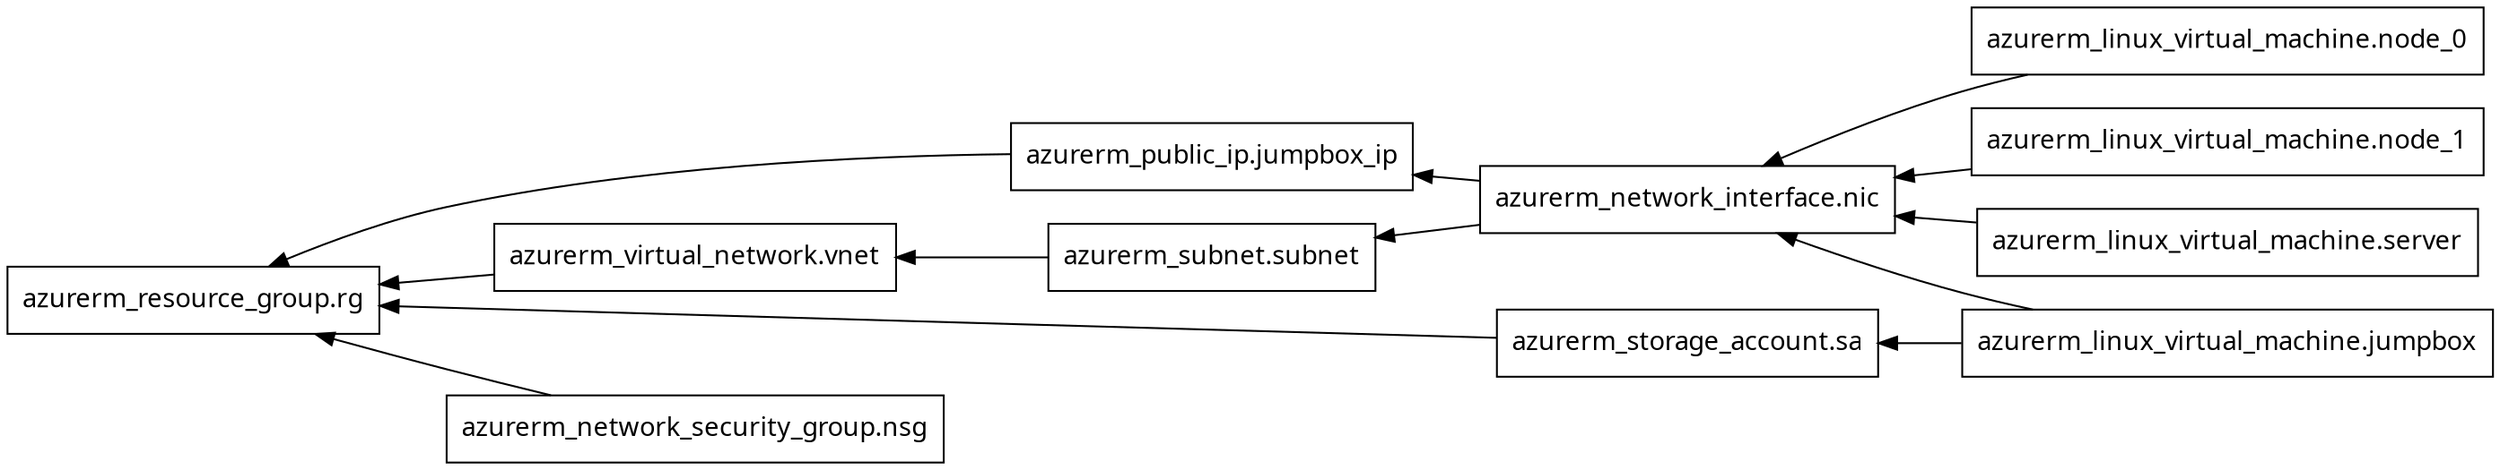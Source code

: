 digraph G {
  rankdir = "RL";
  node [shape = rect, fontname = "sans-serif"];
  "azurerm_linux_virtual_machine.jumpbox" [label="azurerm_linux_virtual_machine.jumpbox"];
  "azurerm_linux_virtual_machine.node_0" [label="azurerm_linux_virtual_machine.node_0"];
  "azurerm_linux_virtual_machine.node_1" [label="azurerm_linux_virtual_machine.node_1"];
  "azurerm_linux_virtual_machine.server" [label="azurerm_linux_virtual_machine.server"];
  "azurerm_network_interface.nic" [label="azurerm_network_interface.nic"];
  "azurerm_network_security_group.nsg" [label="azurerm_network_security_group.nsg"];
  "azurerm_public_ip.jumpbox_ip" [label="azurerm_public_ip.jumpbox_ip"];
  "azurerm_resource_group.rg" [label="azurerm_resource_group.rg"];
  "azurerm_storage_account.sa" [label="azurerm_storage_account.sa"];
  "azurerm_subnet.subnet" [label="azurerm_subnet.subnet"];
  "azurerm_virtual_network.vnet" [label="azurerm_virtual_network.vnet"];
  "azurerm_linux_virtual_machine.jumpbox" -> "azurerm_network_interface.nic";
  "azurerm_linux_virtual_machine.jumpbox" -> "azurerm_storage_account.sa";
  "azurerm_linux_virtual_machine.node_0" -> "azurerm_network_interface.nic";
  "azurerm_linux_virtual_machine.node_1" -> "azurerm_network_interface.nic";
  "azurerm_linux_virtual_machine.server" -> "azurerm_network_interface.nic";
  "azurerm_network_interface.nic" -> "azurerm_public_ip.jumpbox_ip";
  "azurerm_network_interface.nic" -> "azurerm_subnet.subnet";
  "azurerm_network_security_group.nsg" -> "azurerm_resource_group.rg";
  "azurerm_public_ip.jumpbox_ip" -> "azurerm_resource_group.rg";
  "azurerm_storage_account.sa" -> "azurerm_resource_group.rg";
  "azurerm_subnet.subnet" -> "azurerm_virtual_network.vnet";
  "azurerm_virtual_network.vnet" -> "azurerm_resource_group.rg";
}
